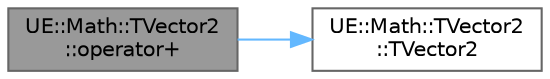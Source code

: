 digraph "UE::Math::TVector2::operator+"
{
 // INTERACTIVE_SVG=YES
 // LATEX_PDF_SIZE
  bgcolor="transparent";
  edge [fontname=Helvetica,fontsize=10,labelfontname=Helvetica,labelfontsize=10];
  node [fontname=Helvetica,fontsize=10,shape=box,height=0.2,width=0.4];
  rankdir="LR";
  Node1 [id="Node000001",label="UE::Math::TVector2\l::operator+",height=0.2,width=0.4,color="gray40", fillcolor="grey60", style="filled", fontcolor="black",tooltip="Gets the result of adding two vectors together."];
  Node1 -> Node2 [id="edge1_Node000001_Node000002",color="steelblue1",style="solid",tooltip=" "];
  Node2 [id="Node000002",label="UE::Math::TVector2\l::TVector2",height=0.2,width=0.4,color="grey40", fillcolor="white", style="filled",URL="$d2/d80/structUE_1_1Math_1_1TVector2.html#ab23df193e534bdadf888f197bd6ce3ee",tooltip="Default constructor (no initialization)."];
}
